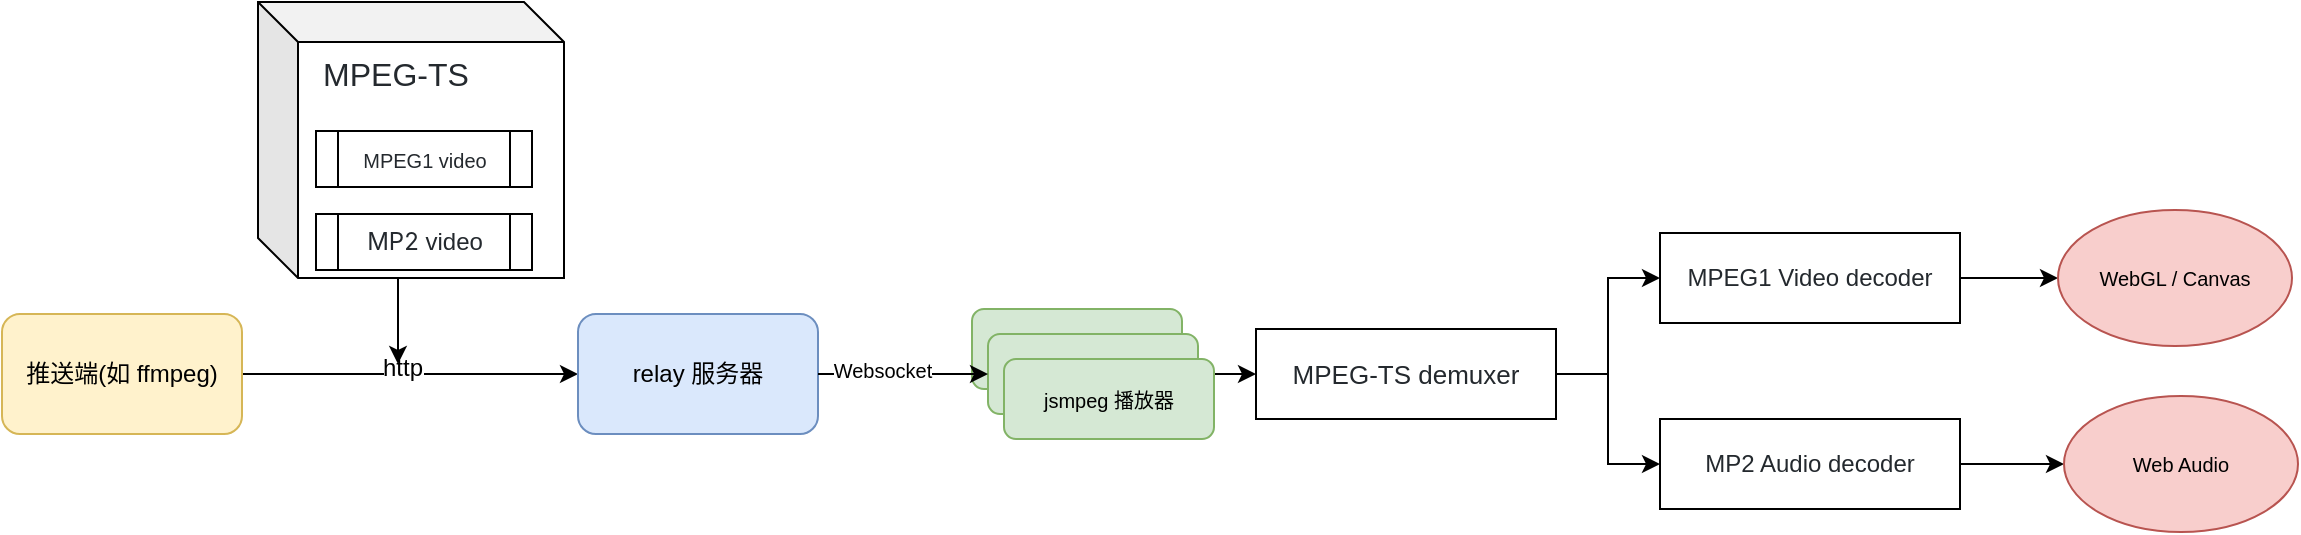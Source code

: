 <mxfile version="11.2.5" type="device" pages="1"><diagram id="lSzJT5kuA1SQU_aI7XE-" name="第 1 页"><mxGraphModel dx="1186" dy="582" grid="0" gridSize="10" guides="1" tooltips="1" connect="1" arrows="1" fold="1" page="0" pageScale="1" pageWidth="850" pageHeight="1100" math="0" shadow="0"><root><mxCell id="0"/><mxCell id="1" parent="0"/><mxCell id="VfIhae8QPyLD1gMqWegt-4" style="edgeStyle=orthogonalEdgeStyle;rounded=0;orthogonalLoop=1;jettySize=auto;html=1;exitX=1;exitY=0.5;exitDx=0;exitDy=0;" edge="1" parent="1" source="VfIhae8QPyLD1gMqWegt-2" target="VfIhae8QPyLD1gMqWegt-3"><mxGeometry relative="1" as="geometry"/></mxCell><mxCell id="VfIhae8QPyLD1gMqWegt-5" value="http" style="text;html=1;resizable=0;points=[];align=center;verticalAlign=middle;labelBackgroundColor=#ffffff;" vertex="1" connectable="0" parent="VfIhae8QPyLD1gMqWegt-4"><mxGeometry x="-0.05" y="3" relative="1" as="geometry"><mxPoint as="offset"/></mxGeometry></mxCell><mxCell id="VfIhae8QPyLD1gMqWegt-2" value="推送端(如 ffmpeg)" style="rounded=1;whiteSpace=wrap;html=1;fillColor=#fff2cc;strokeColor=#d6b656;" vertex="1" parent="1"><mxGeometry x="-97" y="357" width="120" height="60" as="geometry"/></mxCell><mxCell id="VfIhae8QPyLD1gMqWegt-3" value="relay 服务器" style="rounded=1;whiteSpace=wrap;html=1;fillColor=#dae8fc;strokeColor=#6c8ebf;" vertex="1" parent="1"><mxGeometry x="191" y="357" width="120" height="60" as="geometry"/></mxCell><mxCell id="VfIhae8QPyLD1gMqWegt-10" style="edgeStyle=orthogonalEdgeStyle;rounded=0;orthogonalLoop=1;jettySize=auto;html=1;exitX=0;exitY=0;exitDx=70;exitDy=80;exitPerimeter=0;" edge="1" parent="1" source="VfIhae8QPyLD1gMqWegt-6"><mxGeometry relative="1" as="geometry"><mxPoint x="101" y="382" as="targetPoint"/></mxGeometry></mxCell><mxCell id="VfIhae8QPyLD1gMqWegt-6" value="" style="shape=cube;whiteSpace=wrap;html=1;boundedLbl=1;backgroundOutline=1;darkOpacity=0.05;darkOpacity2=0.1;" vertex="1" parent="1"><mxGeometry x="31" y="201" width="153" height="138" as="geometry"/></mxCell><mxCell id="VfIhae8QPyLD1gMqWegt-11" value="&lt;div style=&quot;font-size: 12px&quot;&gt;&lt;span style=&quot;color: rgb(36 , 41 , 46)&quot;&gt;&lt;font face=&quot;-apple-system, system-ui, Segoe UI, Helvetica, Arial, sans-serif, Apple Color Emoji, Segoe UI Emoji&quot; style=&quot;font-size: 12px&quot;&gt;&lt;span&gt;MP2&lt;/span&gt;&lt;/font&gt;&amp;nbsp;video&lt;/span&gt;&lt;/div&gt;" style="shape=process;whiteSpace=wrap;html=1;backgroundOutline=1;fontSize=10;" vertex="1" parent="1"><mxGeometry x="60" y="307" width="108" height="28" as="geometry"/></mxCell><mxCell id="VfIhae8QPyLD1gMqWegt-12" value="&lt;span style=&quot;color: rgb(36 , 41 , 46) ; font-family: , &amp;#34;blinkmacsystemfont&amp;#34; , &amp;#34;segoe ui&amp;#34; , &amp;#34;helvetica&amp;#34; , &amp;#34;arial&amp;#34; , sans-serif , &amp;#34;apple color emoji&amp;#34; , &amp;#34;segoe ui emoji&amp;#34; ; font-size: 16px&quot;&gt;MPEG-TS&lt;/span&gt;" style="text;html=1;strokeColor=none;fillColor=none;align=center;verticalAlign=middle;whiteSpace=wrap;rounded=0;fontSize=10;" vertex="1" parent="1"><mxGeometry x="60" y="227" width="80" height="20" as="geometry"/></mxCell><mxCell id="VfIhae8QPyLD1gMqWegt-13" value="&lt;span style=&quot;color: rgb(36, 41, 46); font-size: 10px; white-space: normal;&quot;&gt;MPEG1 video&lt;/span&gt;" style="shape=process;whiteSpace=wrap;html=1;backgroundOutline=1;fontSize=10;" vertex="1" parent="1"><mxGeometry x="60" y="265.5" width="108" height="28" as="geometry"/></mxCell><mxCell id="VfIhae8QPyLD1gMqWegt-14" value="jsmpeg 播放器" style="rounded=1;whiteSpace=wrap;html=1;fontSize=10;fillColor=#d5e8d4;strokeColor=#82b366;" vertex="1" parent="1"><mxGeometry x="388" y="354.5" width="105" height="40" as="geometry"/></mxCell><mxCell id="VfIhae8QPyLD1gMqWegt-21" style="edgeStyle=orthogonalEdgeStyle;rounded=0;orthogonalLoop=1;jettySize=auto;html=1;exitX=1;exitY=0.5;exitDx=0;exitDy=0;fontSize=10;" edge="1" parent="1" source="VfIhae8QPyLD1gMqWegt-15" target="VfIhae8QPyLD1gMqWegt-20"><mxGeometry relative="1" as="geometry"/></mxCell><mxCell id="VfIhae8QPyLD1gMqWegt-15" value="jsmpeg 播放器" style="rounded=1;whiteSpace=wrap;html=1;fontSize=10;fillColor=#d5e8d4;strokeColor=#82b366;" vertex="1" parent="1"><mxGeometry x="396" y="367" width="105" height="40" as="geometry"/></mxCell><mxCell id="VfIhae8QPyLD1gMqWegt-16" value="jsmpeg 播放器" style="rounded=1;whiteSpace=wrap;html=1;fontSize=10;fillColor=#d5e8d4;strokeColor=#82b366;" vertex="1" parent="1"><mxGeometry x="404" y="379.5" width="105" height="40" as="geometry"/></mxCell><mxCell id="VfIhae8QPyLD1gMqWegt-26" style="edgeStyle=orthogonalEdgeStyle;rounded=0;orthogonalLoop=1;jettySize=auto;html=1;exitX=1;exitY=0.5;exitDx=0;exitDy=0;entryX=0;entryY=0.5;entryDx=0;entryDy=0;fontSize=10;" edge="1" parent="1" source="VfIhae8QPyLD1gMqWegt-20" target="VfIhae8QPyLD1gMqWegt-23"><mxGeometry relative="1" as="geometry"/></mxCell><mxCell id="VfIhae8QPyLD1gMqWegt-27" style="edgeStyle=orthogonalEdgeStyle;rounded=0;orthogonalLoop=1;jettySize=auto;html=1;exitX=1;exitY=0.5;exitDx=0;exitDy=0;entryX=0;entryY=0.5;entryDx=0;entryDy=0;fontSize=10;" edge="1" parent="1" source="VfIhae8QPyLD1gMqWegt-20" target="VfIhae8QPyLD1gMqWegt-25"><mxGeometry relative="1" as="geometry"/></mxCell><mxCell id="VfIhae8QPyLD1gMqWegt-20" value="&lt;span style=&quot;color: rgb(36 , 41 , 46) ; white-space: normal&quot;&gt;&lt;font style=&quot;font-size: 13px&quot;&gt;MPEG-TS demuxer&lt;/font&gt;&lt;/span&gt;" style="rounded=0;whiteSpace=wrap;html=1;fontSize=10;" vertex="1" parent="1"><mxGeometry x="530" y="364.5" width="150" height="45" as="geometry"/></mxCell><mxCell id="VfIhae8QPyLD1gMqWegt-30" style="edgeStyle=orthogonalEdgeStyle;rounded=0;orthogonalLoop=1;jettySize=auto;html=1;exitX=1;exitY=0.5;exitDx=0;exitDy=0;fontSize=10;" edge="1" parent="1" source="VfIhae8QPyLD1gMqWegt-23" target="VfIhae8QPyLD1gMqWegt-29"><mxGeometry relative="1" as="geometry"/></mxCell><mxCell id="VfIhae8QPyLD1gMqWegt-23" value="&lt;span style=&quot;color: rgb(36 , 41 , 46) ; font-size: 12px&quot;&gt;MPEG1&lt;span class=&quot;Apple-converted-space&quot;&gt;&amp;nbsp;Video decoder&lt;/span&gt;&lt;/span&gt;" style="rounded=0;whiteSpace=wrap;html=1;fontSize=10;" vertex="1" parent="1"><mxGeometry x="732" y="316.5" width="150" height="45" as="geometry"/></mxCell><mxCell id="VfIhae8QPyLD1gMqWegt-24" style="edgeStyle=orthogonalEdgeStyle;rounded=0;orthogonalLoop=1;jettySize=auto;html=1;exitX=1;exitY=0.5;exitDx=0;exitDy=0;entryX=0;entryY=0.5;entryDx=0;entryDy=0;fontSize=10;" edge="1" parent="1" source="VfIhae8QPyLD1gMqWegt-3" target="VfIhae8QPyLD1gMqWegt-15"><mxGeometry relative="1" as="geometry"/></mxCell><mxCell id="VfIhae8QPyLD1gMqWegt-28" value="Websocket" style="text;html=1;resizable=0;points=[];align=center;verticalAlign=middle;labelBackgroundColor=#ffffff;fontSize=10;" vertex="1" connectable="0" parent="VfIhae8QPyLD1gMqWegt-24"><mxGeometry x="-0.247" y="2" relative="1" as="geometry"><mxPoint as="offset"/></mxGeometry></mxCell><mxCell id="VfIhae8QPyLD1gMqWegt-32" style="edgeStyle=orthogonalEdgeStyle;rounded=0;orthogonalLoop=1;jettySize=auto;html=1;exitX=1;exitY=0.5;exitDx=0;exitDy=0;fontSize=10;" edge="1" parent="1" source="VfIhae8QPyLD1gMqWegt-25" target="VfIhae8QPyLD1gMqWegt-31"><mxGeometry relative="1" as="geometry"/></mxCell><mxCell id="VfIhae8QPyLD1gMqWegt-25" value="&lt;span style=&quot;color: rgb(36 , 41 , 46) ; font-size: 12px&quot;&gt;&lt;span class=&quot;Apple-converted-space&quot;&gt;MP2 Audio decoder&lt;/span&gt;&lt;/span&gt;" style="rounded=0;whiteSpace=wrap;html=1;fontSize=10;" vertex="1" parent="1"><mxGeometry x="732" y="409.5" width="150" height="45" as="geometry"/></mxCell><mxCell id="VfIhae8QPyLD1gMqWegt-29" value="WebGL / Canvas" style="ellipse;whiteSpace=wrap;html=1;rounded=1;fontSize=10;fillColor=#f8cecc;strokeColor=#b85450;" vertex="1" parent="1"><mxGeometry x="931" y="305" width="117" height="68" as="geometry"/></mxCell><mxCell id="VfIhae8QPyLD1gMqWegt-31" value="Web Audio" style="ellipse;whiteSpace=wrap;html=1;rounded=1;fontSize=10;fillColor=#f8cecc;strokeColor=#b85450;" vertex="1" parent="1"><mxGeometry x="934" y="398" width="117" height="68" as="geometry"/></mxCell></root></mxGraphModel></diagram></mxfile>